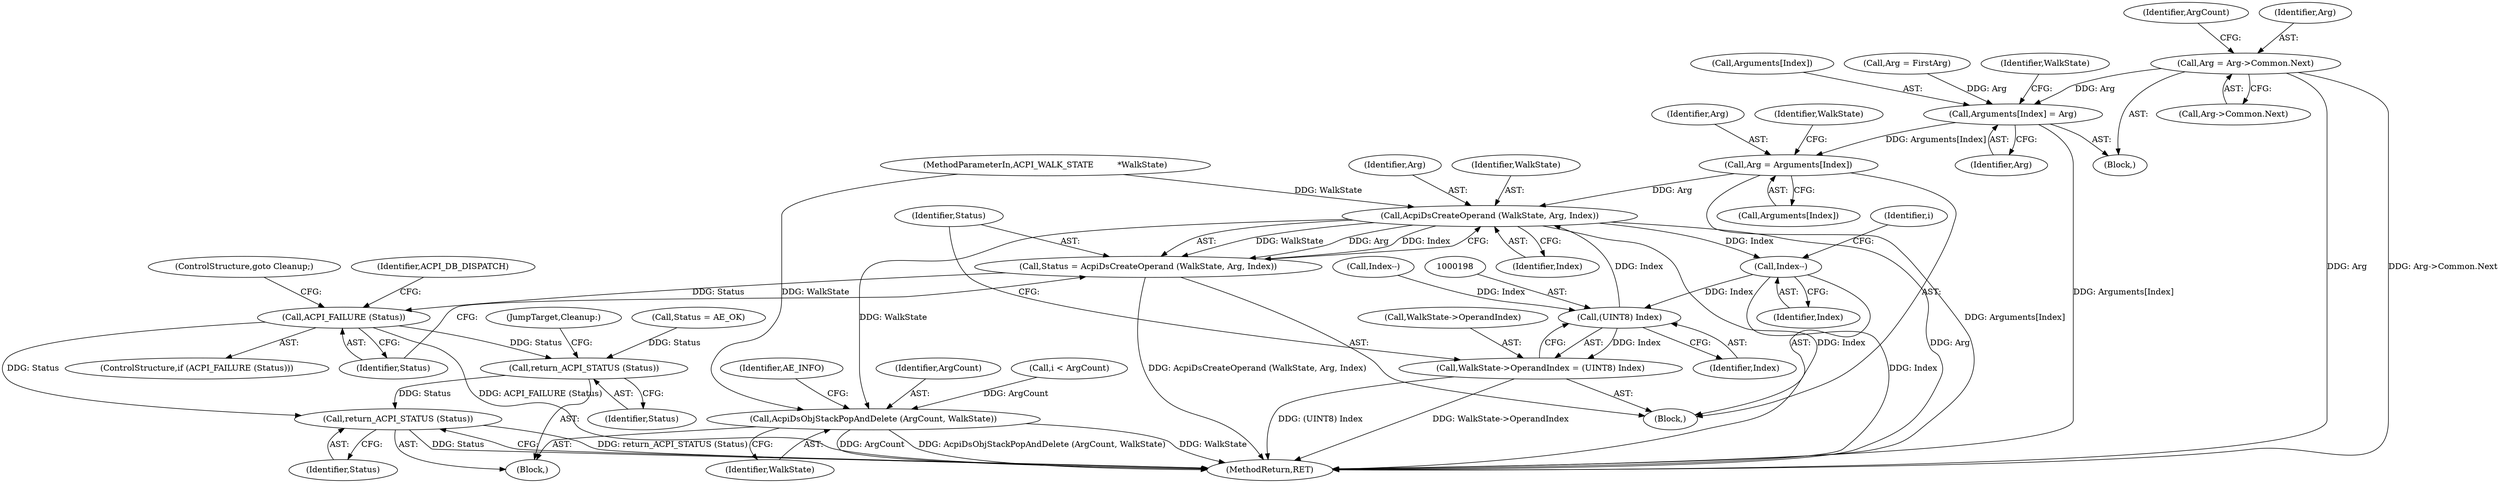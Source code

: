 digraph "1_acpica_987a3b5cf7175916e2a4b6ea5b8e70f830dfe732@pointer" {
"1000153" [label="(Call,Arg = Arg->Common.Next)"];
"1000141" [label="(Call,Arguments[Index] = Arg)"];
"1000188" [label="(Call,Arg = Arguments[Index])"];
"1000202" [label="(Call,AcpiDsCreateOperand (WalkState, Arg, Index))"];
"1000200" [label="(Call,Status = AcpiDsCreateOperand (WalkState, Arg, Index))"];
"1000207" [label="(Call,ACPI_FAILURE (Status))"];
"1000223" [label="(Call,return_ACPI_STATUS (Status))"];
"1000237" [label="(Call,return_ACPI_STATUS (Status))"];
"1000221" [label="(Call,Index--)"];
"1000197" [label="(Call,(UINT8) Index)"];
"1000193" [label="(Call,WalkState->OperandIndex = (UINT8) Index)"];
"1000226" [label="(Call,AcpiDsObjStackPopAndDelete (ArgCount, WalkState))"];
"1000204" [label="(Identifier,Arg)"];
"1000197" [label="(Call,(UINT8) Index)"];
"1000161" [label="(Identifier,ArgCount)"];
"1000225" [label="(JumpTarget,Cleanup:)"];
"1000238" [label="(Identifier,Status)"];
"1000227" [label="(Identifier,ArgCount)"];
"1000239" [label="(MethodReturn,RET)"];
"1000210" [label="(ControlStructure,goto Cleanup;)"];
"1000149" [label="(Identifier,WalkState)"];
"1000155" [label="(Call,Arg->Common.Next)"];
"1000153" [label="(Call,Arg = Arg->Common.Next)"];
"1000203" [label="(Identifier,WalkState)"];
"1000141" [label="(Call,Arguments[Index] = Arg)"];
"1000195" [label="(Identifier,WalkState)"];
"1000202" [label="(Call,AcpiDsCreateOperand (WalkState, Arg, Index))"];
"1000201" [label="(Identifier,Status)"];
"1000193" [label="(Call,WalkState->OperandIndex = (UINT8) Index)"];
"1000182" [label="(Call,i < ArgCount)"];
"1000194" [label="(Call,WalkState->OperandIndex)"];
"1000223" [label="(Call,return_ACPI_STATUS (Status))"];
"1000176" [label="(Call,Index--)"];
"1000228" [label="(Identifier,WalkState)"];
"1000224" [label="(Identifier,Status)"];
"1000145" [label="(Identifier,Arg)"];
"1000200" [label="(Call,Status = AcpiDsCreateOperand (WalkState, Arg, Index))"];
"1000189" [label="(Identifier,Arg)"];
"1000154" [label="(Identifier,Arg)"];
"1000190" [label="(Call,Arguments[Index])"];
"1000205" [label="(Identifier,Index)"];
"1000207" [label="(Call,ACPI_FAILURE (Status))"];
"1000221" [label="(Call,Index--)"];
"1000222" [label="(Identifier,Index)"];
"1000188" [label="(Call,Arg = Arguments[Index])"];
"1000109" [label="(Call,Status = AE_OK)"];
"1000187" [label="(Block,)"];
"1000199" [label="(Identifier,Index)"];
"1000226" [label="(Call,AcpiDsObjStackPopAndDelete (ArgCount, WalkState))"];
"1000231" [label="(Identifier,AE_INFO)"];
"1000142" [label="(Call,Arguments[Index])"];
"1000107" [label="(Block,)"];
"1000237" [label="(Call,return_ACPI_STATUS (Status))"];
"1000206" [label="(ControlStructure,if (ACPI_FAILURE (Status)))"];
"1000208" [label="(Identifier,Status)"];
"1000133" [label="(Block,)"];
"1000128" [label="(Call,Arg = FirstArg)"];
"1000186" [label="(Identifier,i)"];
"1000213" [label="(Identifier,ACPI_DB_DISPATCH)"];
"1000105" [label="(MethodParameterIn,ACPI_WALK_STATE         *WalkState)"];
"1000153" -> "1000133"  [label="AST: "];
"1000153" -> "1000155"  [label="CFG: "];
"1000154" -> "1000153"  [label="AST: "];
"1000155" -> "1000153"  [label="AST: "];
"1000161" -> "1000153"  [label="CFG: "];
"1000153" -> "1000239"  [label="DDG: Arg"];
"1000153" -> "1000239"  [label="DDG: Arg->Common.Next"];
"1000153" -> "1000141"  [label="DDG: Arg"];
"1000141" -> "1000133"  [label="AST: "];
"1000141" -> "1000145"  [label="CFG: "];
"1000142" -> "1000141"  [label="AST: "];
"1000145" -> "1000141"  [label="AST: "];
"1000149" -> "1000141"  [label="CFG: "];
"1000141" -> "1000239"  [label="DDG: Arguments[Index]"];
"1000128" -> "1000141"  [label="DDG: Arg"];
"1000141" -> "1000188"  [label="DDG: Arguments[Index]"];
"1000188" -> "1000187"  [label="AST: "];
"1000188" -> "1000190"  [label="CFG: "];
"1000189" -> "1000188"  [label="AST: "];
"1000190" -> "1000188"  [label="AST: "];
"1000195" -> "1000188"  [label="CFG: "];
"1000188" -> "1000239"  [label="DDG: Arguments[Index]"];
"1000188" -> "1000202"  [label="DDG: Arg"];
"1000202" -> "1000200"  [label="AST: "];
"1000202" -> "1000205"  [label="CFG: "];
"1000203" -> "1000202"  [label="AST: "];
"1000204" -> "1000202"  [label="AST: "];
"1000205" -> "1000202"  [label="AST: "];
"1000200" -> "1000202"  [label="CFG: "];
"1000202" -> "1000239"  [label="DDG: Index"];
"1000202" -> "1000239"  [label="DDG: Arg"];
"1000202" -> "1000200"  [label="DDG: WalkState"];
"1000202" -> "1000200"  [label="DDG: Arg"];
"1000202" -> "1000200"  [label="DDG: Index"];
"1000105" -> "1000202"  [label="DDG: WalkState"];
"1000197" -> "1000202"  [label="DDG: Index"];
"1000202" -> "1000221"  [label="DDG: Index"];
"1000202" -> "1000226"  [label="DDG: WalkState"];
"1000200" -> "1000187"  [label="AST: "];
"1000201" -> "1000200"  [label="AST: "];
"1000208" -> "1000200"  [label="CFG: "];
"1000200" -> "1000239"  [label="DDG: AcpiDsCreateOperand (WalkState, Arg, Index)"];
"1000200" -> "1000207"  [label="DDG: Status"];
"1000207" -> "1000206"  [label="AST: "];
"1000207" -> "1000208"  [label="CFG: "];
"1000208" -> "1000207"  [label="AST: "];
"1000210" -> "1000207"  [label="CFG: "];
"1000213" -> "1000207"  [label="CFG: "];
"1000207" -> "1000239"  [label="DDG: ACPI_FAILURE (Status)"];
"1000207" -> "1000223"  [label="DDG: Status"];
"1000207" -> "1000237"  [label="DDG: Status"];
"1000223" -> "1000107"  [label="AST: "];
"1000223" -> "1000224"  [label="CFG: "];
"1000224" -> "1000223"  [label="AST: "];
"1000225" -> "1000223"  [label="CFG: "];
"1000109" -> "1000223"  [label="DDG: Status"];
"1000223" -> "1000237"  [label="DDG: Status"];
"1000237" -> "1000107"  [label="AST: "];
"1000237" -> "1000238"  [label="CFG: "];
"1000238" -> "1000237"  [label="AST: "];
"1000239" -> "1000237"  [label="CFG: "];
"1000237" -> "1000239"  [label="DDG: return_ACPI_STATUS (Status)"];
"1000237" -> "1000239"  [label="DDG: Status"];
"1000221" -> "1000187"  [label="AST: "];
"1000221" -> "1000222"  [label="CFG: "];
"1000222" -> "1000221"  [label="AST: "];
"1000186" -> "1000221"  [label="CFG: "];
"1000221" -> "1000239"  [label="DDG: Index"];
"1000221" -> "1000197"  [label="DDG: Index"];
"1000197" -> "1000193"  [label="AST: "];
"1000197" -> "1000199"  [label="CFG: "];
"1000198" -> "1000197"  [label="AST: "];
"1000199" -> "1000197"  [label="AST: "];
"1000193" -> "1000197"  [label="CFG: "];
"1000197" -> "1000193"  [label="DDG: Index"];
"1000176" -> "1000197"  [label="DDG: Index"];
"1000193" -> "1000187"  [label="AST: "];
"1000194" -> "1000193"  [label="AST: "];
"1000201" -> "1000193"  [label="CFG: "];
"1000193" -> "1000239"  [label="DDG: (UINT8) Index"];
"1000193" -> "1000239"  [label="DDG: WalkState->OperandIndex"];
"1000226" -> "1000107"  [label="AST: "];
"1000226" -> "1000228"  [label="CFG: "];
"1000227" -> "1000226"  [label="AST: "];
"1000228" -> "1000226"  [label="AST: "];
"1000231" -> "1000226"  [label="CFG: "];
"1000226" -> "1000239"  [label="DDG: ArgCount"];
"1000226" -> "1000239"  [label="DDG: AcpiDsObjStackPopAndDelete (ArgCount, WalkState)"];
"1000226" -> "1000239"  [label="DDG: WalkState"];
"1000182" -> "1000226"  [label="DDG: ArgCount"];
"1000105" -> "1000226"  [label="DDG: WalkState"];
}
